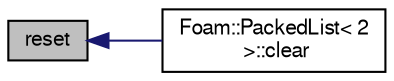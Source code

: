 digraph "reset"
{
  bgcolor="transparent";
  edge [fontname="FreeSans",fontsize="10",labelfontname="FreeSans",labelfontsize="10"];
  node [fontname="FreeSans",fontsize="10",shape=record];
  rankdir="LR";
  Node236 [label="reset",height=0.2,width=0.4,color="black", fillcolor="grey75", style="filled", fontcolor="black"];
  Node236 -> Node237 [dir="back",color="midnightblue",fontsize="10",style="solid",fontname="FreeSans"];
  Node237 [label="Foam::PackedList\< 2\l \>::clear",height=0.2,width=0.4,color="black",URL="$a25938.html#ac8bb3912a3ce86b15842e79d0b421204",tooltip="Clear the list, i.e. set addressable size to zero. "];
}

